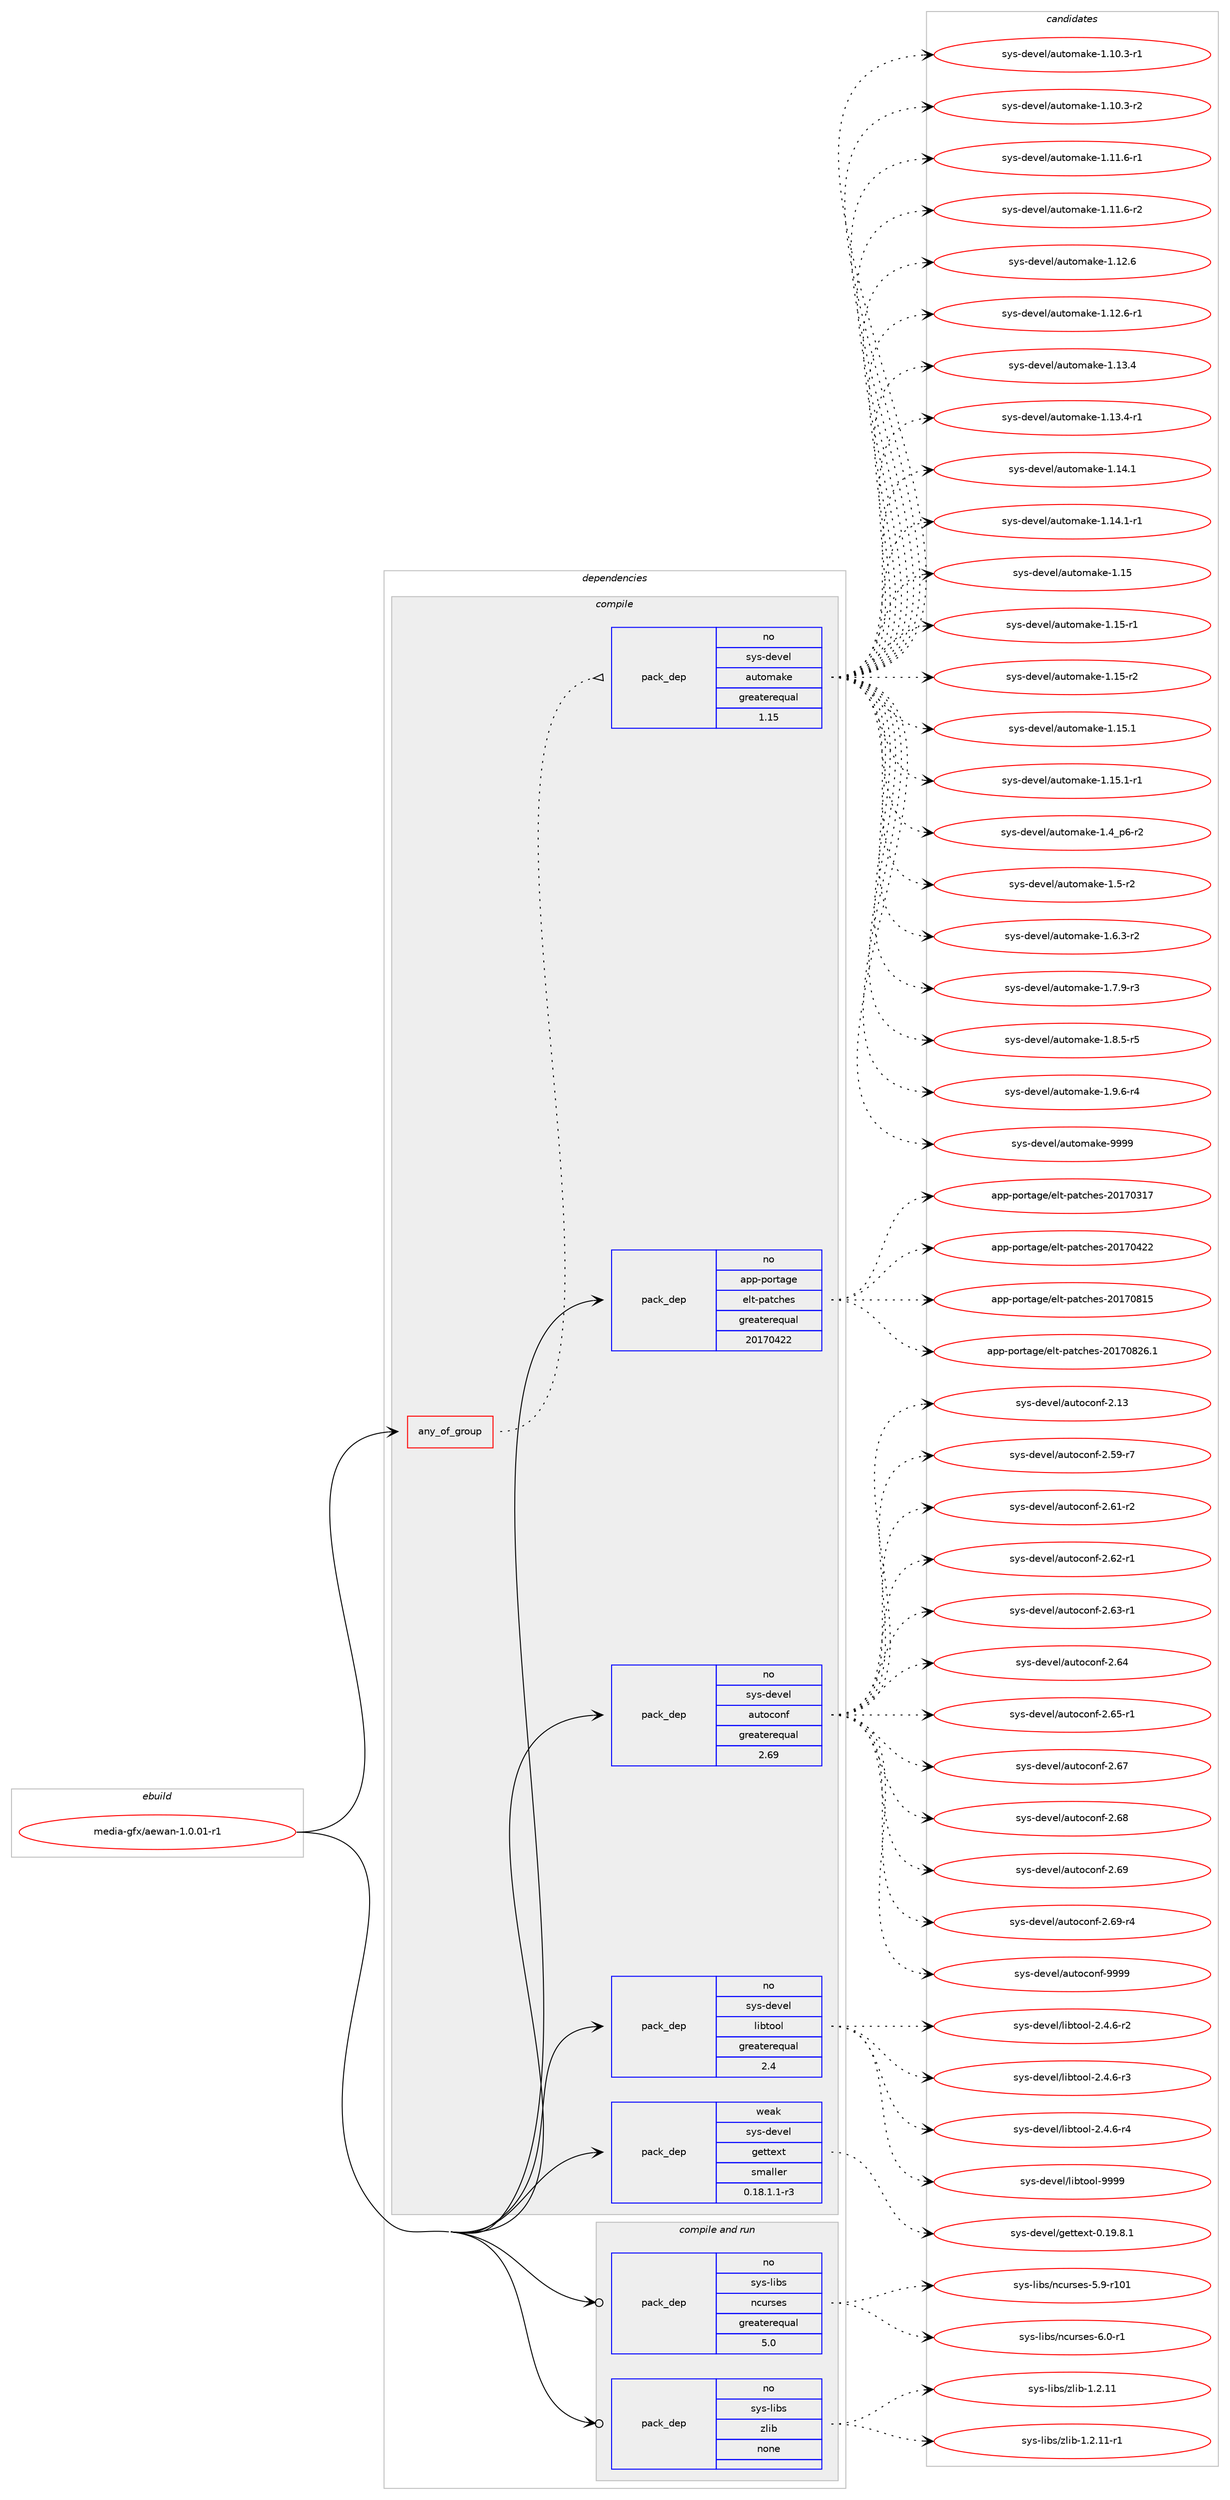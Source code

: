 digraph prolog {

# *************
# Graph options
# *************

newrank=true;
concentrate=true;
compound=true;
graph [rankdir=LR,fontname=Helvetica,fontsize=10,ranksep=1.5];#, ranksep=2.5, nodesep=0.2];
edge  [arrowhead=vee];
node  [fontname=Helvetica,fontsize=10];

# **********
# The ebuild
# **********

subgraph cluster_leftcol {
color=gray;
rank=same;
label=<<i>ebuild</i>>;
id [label="media-gfx/aewan-1.0.01-r1", color=red, width=4, href="../media-gfx/aewan-1.0.01-r1.svg"];
}

# ****************
# The dependencies
# ****************

subgraph cluster_midcol {
color=gray;
label=<<i>dependencies</i>>;
subgraph cluster_compile {
fillcolor="#eeeeee";
style=filled;
label=<<i>compile</i>>;
subgraph any5226 {
dependency350637 [label=<<TABLE BORDER="0" CELLBORDER="1" CELLSPACING="0" CELLPADDING="4"><TR><TD CELLPADDING="10">any_of_group</TD></TR></TABLE>>, shape=none, color=red];subgraph pack258483 {
dependency350638 [label=<<TABLE BORDER="0" CELLBORDER="1" CELLSPACING="0" CELLPADDING="4" WIDTH="220"><TR><TD ROWSPAN="6" CELLPADDING="30">pack_dep</TD></TR><TR><TD WIDTH="110">no</TD></TR><TR><TD>sys-devel</TD></TR><TR><TD>automake</TD></TR><TR><TD>greaterequal</TD></TR><TR><TD>1.15</TD></TR></TABLE>>, shape=none, color=blue];
}
dependency350637:e -> dependency350638:w [weight=20,style="dotted",arrowhead="oinv"];
}
id:e -> dependency350637:w [weight=20,style="solid",arrowhead="vee"];
subgraph pack258484 {
dependency350639 [label=<<TABLE BORDER="0" CELLBORDER="1" CELLSPACING="0" CELLPADDING="4" WIDTH="220"><TR><TD ROWSPAN="6" CELLPADDING="30">pack_dep</TD></TR><TR><TD WIDTH="110">no</TD></TR><TR><TD>app-portage</TD></TR><TR><TD>elt-patches</TD></TR><TR><TD>greaterequal</TD></TR><TR><TD>20170422</TD></TR></TABLE>>, shape=none, color=blue];
}
id:e -> dependency350639:w [weight=20,style="solid",arrowhead="vee"];
subgraph pack258485 {
dependency350640 [label=<<TABLE BORDER="0" CELLBORDER="1" CELLSPACING="0" CELLPADDING="4" WIDTH="220"><TR><TD ROWSPAN="6" CELLPADDING="30">pack_dep</TD></TR><TR><TD WIDTH="110">no</TD></TR><TR><TD>sys-devel</TD></TR><TR><TD>autoconf</TD></TR><TR><TD>greaterequal</TD></TR><TR><TD>2.69</TD></TR></TABLE>>, shape=none, color=blue];
}
id:e -> dependency350640:w [weight=20,style="solid",arrowhead="vee"];
subgraph pack258486 {
dependency350641 [label=<<TABLE BORDER="0" CELLBORDER="1" CELLSPACING="0" CELLPADDING="4" WIDTH="220"><TR><TD ROWSPAN="6" CELLPADDING="30">pack_dep</TD></TR><TR><TD WIDTH="110">no</TD></TR><TR><TD>sys-devel</TD></TR><TR><TD>libtool</TD></TR><TR><TD>greaterequal</TD></TR><TR><TD>2.4</TD></TR></TABLE>>, shape=none, color=blue];
}
id:e -> dependency350641:w [weight=20,style="solid",arrowhead="vee"];
subgraph pack258487 {
dependency350642 [label=<<TABLE BORDER="0" CELLBORDER="1" CELLSPACING="0" CELLPADDING="4" WIDTH="220"><TR><TD ROWSPAN="6" CELLPADDING="30">pack_dep</TD></TR><TR><TD WIDTH="110">weak</TD></TR><TR><TD>sys-devel</TD></TR><TR><TD>gettext</TD></TR><TR><TD>smaller</TD></TR><TR><TD>0.18.1.1-r3</TD></TR></TABLE>>, shape=none, color=blue];
}
id:e -> dependency350642:w [weight=20,style="solid",arrowhead="vee"];
}
subgraph cluster_compileandrun {
fillcolor="#eeeeee";
style=filled;
label=<<i>compile and run</i>>;
subgraph pack258488 {
dependency350643 [label=<<TABLE BORDER="0" CELLBORDER="1" CELLSPACING="0" CELLPADDING="4" WIDTH="220"><TR><TD ROWSPAN="6" CELLPADDING="30">pack_dep</TD></TR><TR><TD WIDTH="110">no</TD></TR><TR><TD>sys-libs</TD></TR><TR><TD>ncurses</TD></TR><TR><TD>greaterequal</TD></TR><TR><TD>5.0</TD></TR></TABLE>>, shape=none, color=blue];
}
id:e -> dependency350643:w [weight=20,style="solid",arrowhead="odotvee"];
subgraph pack258489 {
dependency350644 [label=<<TABLE BORDER="0" CELLBORDER="1" CELLSPACING="0" CELLPADDING="4" WIDTH="220"><TR><TD ROWSPAN="6" CELLPADDING="30">pack_dep</TD></TR><TR><TD WIDTH="110">no</TD></TR><TR><TD>sys-libs</TD></TR><TR><TD>zlib</TD></TR><TR><TD>none</TD></TR><TR><TD></TD></TR></TABLE>>, shape=none, color=blue];
}
id:e -> dependency350644:w [weight=20,style="solid",arrowhead="odotvee"];
}
subgraph cluster_run {
fillcolor="#eeeeee";
style=filled;
label=<<i>run</i>>;
}
}

# **************
# The candidates
# **************

subgraph cluster_choices {
rank=same;
color=gray;
label=<<i>candidates</i>>;

subgraph choice258483 {
color=black;
nodesep=1;
choice11512111545100101118101108479711711611110997107101454946494846514511449 [label="sys-devel/automake-1.10.3-r1", color=red, width=4,href="../sys-devel/automake-1.10.3-r1.svg"];
choice11512111545100101118101108479711711611110997107101454946494846514511450 [label="sys-devel/automake-1.10.3-r2", color=red, width=4,href="../sys-devel/automake-1.10.3-r2.svg"];
choice11512111545100101118101108479711711611110997107101454946494946544511449 [label="sys-devel/automake-1.11.6-r1", color=red, width=4,href="../sys-devel/automake-1.11.6-r1.svg"];
choice11512111545100101118101108479711711611110997107101454946494946544511450 [label="sys-devel/automake-1.11.6-r2", color=red, width=4,href="../sys-devel/automake-1.11.6-r2.svg"];
choice1151211154510010111810110847971171161111099710710145494649504654 [label="sys-devel/automake-1.12.6", color=red, width=4,href="../sys-devel/automake-1.12.6.svg"];
choice11512111545100101118101108479711711611110997107101454946495046544511449 [label="sys-devel/automake-1.12.6-r1", color=red, width=4,href="../sys-devel/automake-1.12.6-r1.svg"];
choice1151211154510010111810110847971171161111099710710145494649514652 [label="sys-devel/automake-1.13.4", color=red, width=4,href="../sys-devel/automake-1.13.4.svg"];
choice11512111545100101118101108479711711611110997107101454946495146524511449 [label="sys-devel/automake-1.13.4-r1", color=red, width=4,href="../sys-devel/automake-1.13.4-r1.svg"];
choice1151211154510010111810110847971171161111099710710145494649524649 [label="sys-devel/automake-1.14.1", color=red, width=4,href="../sys-devel/automake-1.14.1.svg"];
choice11512111545100101118101108479711711611110997107101454946495246494511449 [label="sys-devel/automake-1.14.1-r1", color=red, width=4,href="../sys-devel/automake-1.14.1-r1.svg"];
choice115121115451001011181011084797117116111109971071014549464953 [label="sys-devel/automake-1.15", color=red, width=4,href="../sys-devel/automake-1.15.svg"];
choice1151211154510010111810110847971171161111099710710145494649534511449 [label="sys-devel/automake-1.15-r1", color=red, width=4,href="../sys-devel/automake-1.15-r1.svg"];
choice1151211154510010111810110847971171161111099710710145494649534511450 [label="sys-devel/automake-1.15-r2", color=red, width=4,href="../sys-devel/automake-1.15-r2.svg"];
choice1151211154510010111810110847971171161111099710710145494649534649 [label="sys-devel/automake-1.15.1", color=red, width=4,href="../sys-devel/automake-1.15.1.svg"];
choice11512111545100101118101108479711711611110997107101454946495346494511449 [label="sys-devel/automake-1.15.1-r1", color=red, width=4,href="../sys-devel/automake-1.15.1-r1.svg"];
choice115121115451001011181011084797117116111109971071014549465295112544511450 [label="sys-devel/automake-1.4_p6-r2", color=red, width=4,href="../sys-devel/automake-1.4_p6-r2.svg"];
choice11512111545100101118101108479711711611110997107101454946534511450 [label="sys-devel/automake-1.5-r2", color=red, width=4,href="../sys-devel/automake-1.5-r2.svg"];
choice115121115451001011181011084797117116111109971071014549465446514511450 [label="sys-devel/automake-1.6.3-r2", color=red, width=4,href="../sys-devel/automake-1.6.3-r2.svg"];
choice115121115451001011181011084797117116111109971071014549465546574511451 [label="sys-devel/automake-1.7.9-r3", color=red, width=4,href="../sys-devel/automake-1.7.9-r3.svg"];
choice115121115451001011181011084797117116111109971071014549465646534511453 [label="sys-devel/automake-1.8.5-r5", color=red, width=4,href="../sys-devel/automake-1.8.5-r5.svg"];
choice115121115451001011181011084797117116111109971071014549465746544511452 [label="sys-devel/automake-1.9.6-r4", color=red, width=4,href="../sys-devel/automake-1.9.6-r4.svg"];
choice115121115451001011181011084797117116111109971071014557575757 [label="sys-devel/automake-9999", color=red, width=4,href="../sys-devel/automake-9999.svg"];
dependency350638:e -> choice11512111545100101118101108479711711611110997107101454946494846514511449:w [style=dotted,weight="100"];
dependency350638:e -> choice11512111545100101118101108479711711611110997107101454946494846514511450:w [style=dotted,weight="100"];
dependency350638:e -> choice11512111545100101118101108479711711611110997107101454946494946544511449:w [style=dotted,weight="100"];
dependency350638:e -> choice11512111545100101118101108479711711611110997107101454946494946544511450:w [style=dotted,weight="100"];
dependency350638:e -> choice1151211154510010111810110847971171161111099710710145494649504654:w [style=dotted,weight="100"];
dependency350638:e -> choice11512111545100101118101108479711711611110997107101454946495046544511449:w [style=dotted,weight="100"];
dependency350638:e -> choice1151211154510010111810110847971171161111099710710145494649514652:w [style=dotted,weight="100"];
dependency350638:e -> choice11512111545100101118101108479711711611110997107101454946495146524511449:w [style=dotted,weight="100"];
dependency350638:e -> choice1151211154510010111810110847971171161111099710710145494649524649:w [style=dotted,weight="100"];
dependency350638:e -> choice11512111545100101118101108479711711611110997107101454946495246494511449:w [style=dotted,weight="100"];
dependency350638:e -> choice115121115451001011181011084797117116111109971071014549464953:w [style=dotted,weight="100"];
dependency350638:e -> choice1151211154510010111810110847971171161111099710710145494649534511449:w [style=dotted,weight="100"];
dependency350638:e -> choice1151211154510010111810110847971171161111099710710145494649534511450:w [style=dotted,weight="100"];
dependency350638:e -> choice1151211154510010111810110847971171161111099710710145494649534649:w [style=dotted,weight="100"];
dependency350638:e -> choice11512111545100101118101108479711711611110997107101454946495346494511449:w [style=dotted,weight="100"];
dependency350638:e -> choice115121115451001011181011084797117116111109971071014549465295112544511450:w [style=dotted,weight="100"];
dependency350638:e -> choice11512111545100101118101108479711711611110997107101454946534511450:w [style=dotted,weight="100"];
dependency350638:e -> choice115121115451001011181011084797117116111109971071014549465446514511450:w [style=dotted,weight="100"];
dependency350638:e -> choice115121115451001011181011084797117116111109971071014549465546574511451:w [style=dotted,weight="100"];
dependency350638:e -> choice115121115451001011181011084797117116111109971071014549465646534511453:w [style=dotted,weight="100"];
dependency350638:e -> choice115121115451001011181011084797117116111109971071014549465746544511452:w [style=dotted,weight="100"];
dependency350638:e -> choice115121115451001011181011084797117116111109971071014557575757:w [style=dotted,weight="100"];
}
subgraph choice258484 {
color=black;
nodesep=1;
choice97112112451121111141169710310147101108116451129711699104101115455048495548514955 [label="app-portage/elt-patches-20170317", color=red, width=4,href="../app-portage/elt-patches-20170317.svg"];
choice97112112451121111141169710310147101108116451129711699104101115455048495548525050 [label="app-portage/elt-patches-20170422", color=red, width=4,href="../app-portage/elt-patches-20170422.svg"];
choice97112112451121111141169710310147101108116451129711699104101115455048495548564953 [label="app-portage/elt-patches-20170815", color=red, width=4,href="../app-portage/elt-patches-20170815.svg"];
choice971121124511211111411697103101471011081164511297116991041011154550484955485650544649 [label="app-portage/elt-patches-20170826.1", color=red, width=4,href="../app-portage/elt-patches-20170826.1.svg"];
dependency350639:e -> choice97112112451121111141169710310147101108116451129711699104101115455048495548514955:w [style=dotted,weight="100"];
dependency350639:e -> choice97112112451121111141169710310147101108116451129711699104101115455048495548525050:w [style=dotted,weight="100"];
dependency350639:e -> choice97112112451121111141169710310147101108116451129711699104101115455048495548564953:w [style=dotted,weight="100"];
dependency350639:e -> choice971121124511211111411697103101471011081164511297116991041011154550484955485650544649:w [style=dotted,weight="100"];
}
subgraph choice258485 {
color=black;
nodesep=1;
choice115121115451001011181011084797117116111991111101024550464951 [label="sys-devel/autoconf-2.13", color=red, width=4,href="../sys-devel/autoconf-2.13.svg"];
choice1151211154510010111810110847971171161119911111010245504653574511455 [label="sys-devel/autoconf-2.59-r7", color=red, width=4,href="../sys-devel/autoconf-2.59-r7.svg"];
choice1151211154510010111810110847971171161119911111010245504654494511450 [label="sys-devel/autoconf-2.61-r2", color=red, width=4,href="../sys-devel/autoconf-2.61-r2.svg"];
choice1151211154510010111810110847971171161119911111010245504654504511449 [label="sys-devel/autoconf-2.62-r1", color=red, width=4,href="../sys-devel/autoconf-2.62-r1.svg"];
choice1151211154510010111810110847971171161119911111010245504654514511449 [label="sys-devel/autoconf-2.63-r1", color=red, width=4,href="../sys-devel/autoconf-2.63-r1.svg"];
choice115121115451001011181011084797117116111991111101024550465452 [label="sys-devel/autoconf-2.64", color=red, width=4,href="../sys-devel/autoconf-2.64.svg"];
choice1151211154510010111810110847971171161119911111010245504654534511449 [label="sys-devel/autoconf-2.65-r1", color=red, width=4,href="../sys-devel/autoconf-2.65-r1.svg"];
choice115121115451001011181011084797117116111991111101024550465455 [label="sys-devel/autoconf-2.67", color=red, width=4,href="../sys-devel/autoconf-2.67.svg"];
choice115121115451001011181011084797117116111991111101024550465456 [label="sys-devel/autoconf-2.68", color=red, width=4,href="../sys-devel/autoconf-2.68.svg"];
choice115121115451001011181011084797117116111991111101024550465457 [label="sys-devel/autoconf-2.69", color=red, width=4,href="../sys-devel/autoconf-2.69.svg"];
choice1151211154510010111810110847971171161119911111010245504654574511452 [label="sys-devel/autoconf-2.69-r4", color=red, width=4,href="../sys-devel/autoconf-2.69-r4.svg"];
choice115121115451001011181011084797117116111991111101024557575757 [label="sys-devel/autoconf-9999", color=red, width=4,href="../sys-devel/autoconf-9999.svg"];
dependency350640:e -> choice115121115451001011181011084797117116111991111101024550464951:w [style=dotted,weight="100"];
dependency350640:e -> choice1151211154510010111810110847971171161119911111010245504653574511455:w [style=dotted,weight="100"];
dependency350640:e -> choice1151211154510010111810110847971171161119911111010245504654494511450:w [style=dotted,weight="100"];
dependency350640:e -> choice1151211154510010111810110847971171161119911111010245504654504511449:w [style=dotted,weight="100"];
dependency350640:e -> choice1151211154510010111810110847971171161119911111010245504654514511449:w [style=dotted,weight="100"];
dependency350640:e -> choice115121115451001011181011084797117116111991111101024550465452:w [style=dotted,weight="100"];
dependency350640:e -> choice1151211154510010111810110847971171161119911111010245504654534511449:w [style=dotted,weight="100"];
dependency350640:e -> choice115121115451001011181011084797117116111991111101024550465455:w [style=dotted,weight="100"];
dependency350640:e -> choice115121115451001011181011084797117116111991111101024550465456:w [style=dotted,weight="100"];
dependency350640:e -> choice115121115451001011181011084797117116111991111101024550465457:w [style=dotted,weight="100"];
dependency350640:e -> choice1151211154510010111810110847971171161119911111010245504654574511452:w [style=dotted,weight="100"];
dependency350640:e -> choice115121115451001011181011084797117116111991111101024557575757:w [style=dotted,weight="100"];
}
subgraph choice258486 {
color=black;
nodesep=1;
choice1151211154510010111810110847108105981161111111084550465246544511450 [label="sys-devel/libtool-2.4.6-r2", color=red, width=4,href="../sys-devel/libtool-2.4.6-r2.svg"];
choice1151211154510010111810110847108105981161111111084550465246544511451 [label="sys-devel/libtool-2.4.6-r3", color=red, width=4,href="../sys-devel/libtool-2.4.6-r3.svg"];
choice1151211154510010111810110847108105981161111111084550465246544511452 [label="sys-devel/libtool-2.4.6-r4", color=red, width=4,href="../sys-devel/libtool-2.4.6-r4.svg"];
choice1151211154510010111810110847108105981161111111084557575757 [label="sys-devel/libtool-9999", color=red, width=4,href="../sys-devel/libtool-9999.svg"];
dependency350641:e -> choice1151211154510010111810110847108105981161111111084550465246544511450:w [style=dotted,weight="100"];
dependency350641:e -> choice1151211154510010111810110847108105981161111111084550465246544511451:w [style=dotted,weight="100"];
dependency350641:e -> choice1151211154510010111810110847108105981161111111084550465246544511452:w [style=dotted,weight="100"];
dependency350641:e -> choice1151211154510010111810110847108105981161111111084557575757:w [style=dotted,weight="100"];
}
subgraph choice258487 {
color=black;
nodesep=1;
choice1151211154510010111810110847103101116116101120116454846495746564649 [label="sys-devel/gettext-0.19.8.1", color=red, width=4,href="../sys-devel/gettext-0.19.8.1.svg"];
dependency350642:e -> choice1151211154510010111810110847103101116116101120116454846495746564649:w [style=dotted,weight="100"];
}
subgraph choice258488 {
color=black;
nodesep=1;
choice115121115451081059811547110991171141151011154553465745114494849 [label="sys-libs/ncurses-5.9-r101", color=red, width=4,href="../sys-libs/ncurses-5.9-r101.svg"];
choice11512111545108105981154711099117114115101115455446484511449 [label="sys-libs/ncurses-6.0-r1", color=red, width=4,href="../sys-libs/ncurses-6.0-r1.svg"];
dependency350643:e -> choice115121115451081059811547110991171141151011154553465745114494849:w [style=dotted,weight="100"];
dependency350643:e -> choice11512111545108105981154711099117114115101115455446484511449:w [style=dotted,weight="100"];
}
subgraph choice258489 {
color=black;
nodesep=1;
choice1151211154510810598115471221081059845494650464949 [label="sys-libs/zlib-1.2.11", color=red, width=4,href="../sys-libs/zlib-1.2.11.svg"];
choice11512111545108105981154712210810598454946504649494511449 [label="sys-libs/zlib-1.2.11-r1", color=red, width=4,href="../sys-libs/zlib-1.2.11-r1.svg"];
dependency350644:e -> choice1151211154510810598115471221081059845494650464949:w [style=dotted,weight="100"];
dependency350644:e -> choice11512111545108105981154712210810598454946504649494511449:w [style=dotted,weight="100"];
}
}

}
